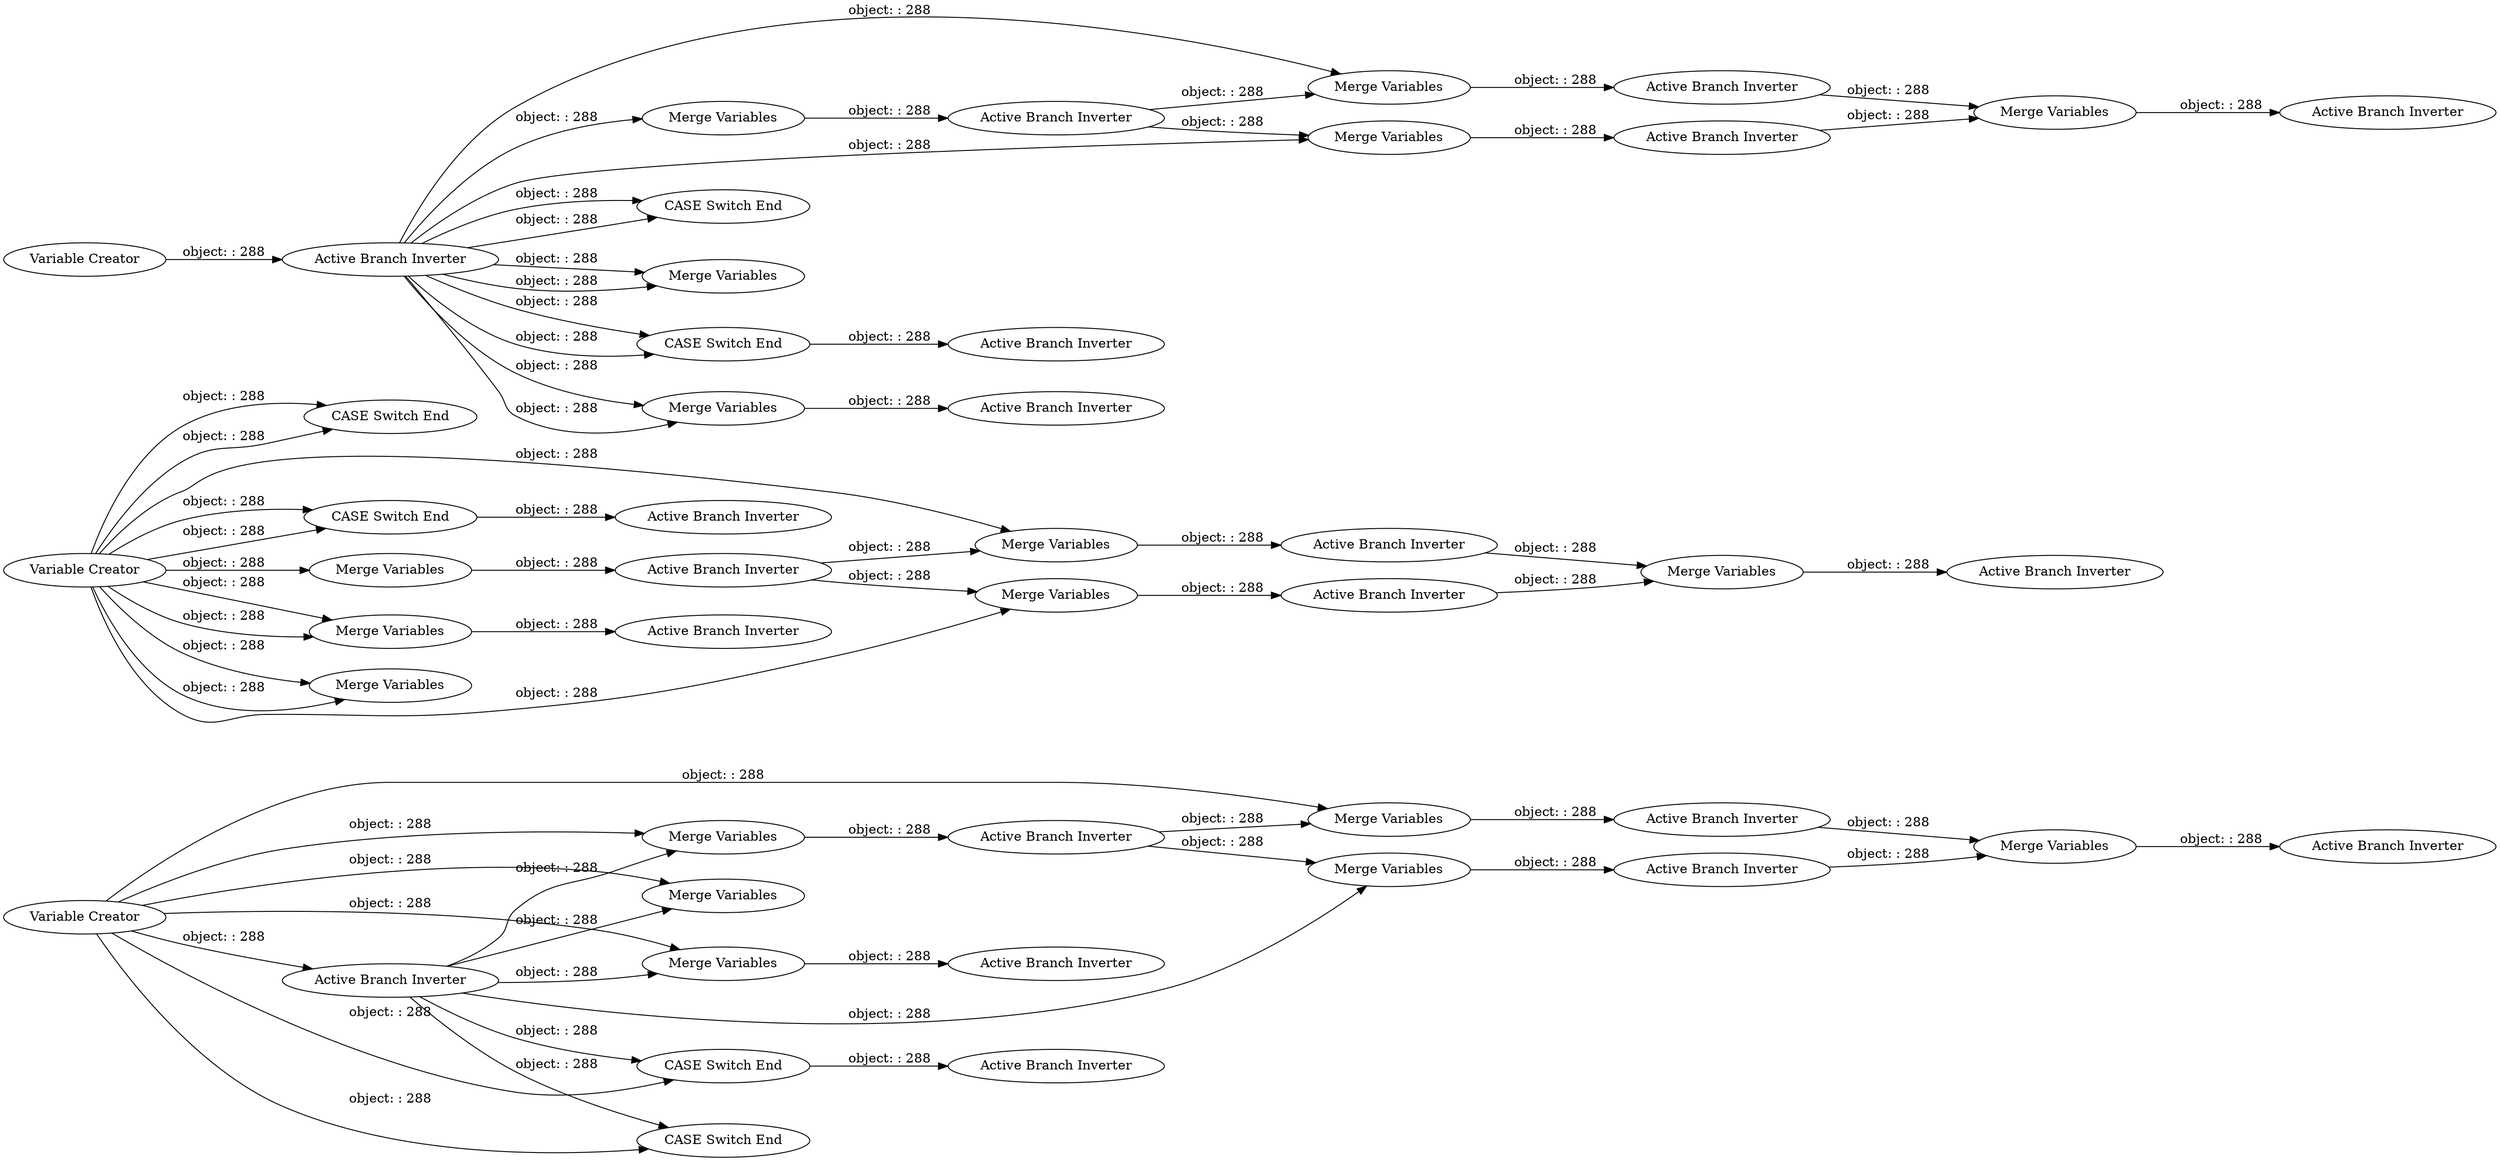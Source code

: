 digraph {
	"-8611060146235713976_7" [label="Merge Variables"]
	"-8611060146235713976_6" [label="Merge Variables"]
	"-953494357767355268_9" [label="Merge Variables"]
	"-8611060146235713976_16" [label="Variable Creator"]
	"-9112144936306886308_9" [label="Merge Variables"]
	"-8611060146235713976_24" [label="Active Branch Inverter"]
	"-8611060146235713976_36" [label="Active Branch Inverter"]
	"-1411965465680831411_10" [label="Active Branch Inverter"]
	"9089721243078099485_9" [label="Merge Variables"]
	"-8611060146235713976_18" [label="CASE Switch End"]
	"-1411965465680831411_9" [label="Merge Variables"]
	"-8611060146235713976_20" [label="Active Branch Inverter"]
	"6037013761684470544_9" [label="Merge Variables"]
	"-8292163297354104789_9" [label="Merge Variables"]
	"-8611060146235713976_3" [label="CASE Switch End"]
	"-8611060146235713976_19" [label="CASE Switch End"]
	"-4461990036761178749_10" [label="Active Branch Inverter"]
	"-8611060146235713976_1" [label="Variable Creator"]
	"-8611060146235713976_8" [label="Active Branch Inverter"]
	"-8611060146235713976_34" [label="CASE Switch End"]
	"7237784509422362294_9" [label="Merge Variables"]
	"-8611060146235713976_37" [label="Merge Variables"]
	"2205975532421723089_10" [label="Active Branch Inverter"]
	"8834623004851640518_9" [label="Merge Variables"]
	"6037013761684470544_10" [label="Active Branch Inverter"]
	"-8611060146235713976_22" [label="Merge Variables"]
	"-8611060146235713976_5" [label="Active Branch Inverter"]
	"-8611060146235713976_21" [label="Merge Variables"]
	"3799986829054255997_9" [label="Merge Variables"]
	"6751349992095502594_10" [label="Active Branch Inverter"]
	"-4461990036761178749_9" [label="Merge Variables"]
	"-9112144936306886308_10" [label="Active Branch Inverter"]
	"-8611060146235713976_4" [label="CASE Switch End"]
	"-8611060146235713976_29" [label="Active Branch Inverter"]
	"-8611060146235713976_35" [label="CASE Switch End"]
	"3799986829054255997_10" [label="Active Branch Inverter"]
	"2205975532421723089_9" [label="Merge Variables"]
	"7237784509422362294_10" [label="Active Branch Inverter"]
	"-953494357767355268_10" [label="Active Branch Inverter"]
	"6751349992095502594_9" [label="Merge Variables"]
	"9089721243078099485_10" [label="Active Branch Inverter"]
	"-8292163297354104789_10" [label="Active Branch Inverter"]
	"-8611060146235713976_2" [label="Active Branch Inverter"]
	"-8611060146235713976_38" [label="Merge Variables"]
	"-8611060146235713976_39" [label="Active Branch Inverter"]
	"-8611060146235713976_40" [label="Variable Creator"]
	"8834623004851640518_10" [label="Active Branch Inverter"]
	"-8611060146235713976_2" -> "-8611060146235713976_4" [label="object: : 288"]
	"-953494357767355268_9" -> "-953494357767355268_10" [label="object: : 288"]
	"-8611060146235713976_39" -> "-8611060146235713976_34" [label="object: : 288"]
	"3799986829054255997_10" -> "6751349992095502594_9" [label="object: : 288"]
	"2205975532421723089_9" -> "2205975532421723089_10" [label="object: : 288"]
	"6037013761684470544_9" -> "6037013761684470544_10" [label="object: : 288"]
	"-8611060146235713976_39" -> "-8611060146235713976_38" [label="object: : 288"]
	"-8611060146235713976_40" -> "-8611060146235713976_39" [label="object: : 288"]
	"-1411965465680831411_9" -> "-1411965465680831411_10" [label="object: : 288"]
	"-8611060146235713976_16" -> "-4461990036761178749_9" [label="object: : 288"]
	"7237784509422362294_9" -> "7237784509422362294_10" [label="object: : 288"]
	"-8611060146235713976_39" -> "-8292163297354104789_9" [label="object: : 288"]
	"-8611060146235713976_2" -> "-8611060146235713976_3" [label="object: : 288"]
	"-1411965465680831411_10" -> "6037013761684470544_9" [label="object: : 288"]
	"-8611060146235713976_16" -> "-8611060146235713976_18" [label="object: : 288"]
	"-8611060146235713976_16" -> "-8611060146235713976_19" [label="object: : 288"]
	"-8611060146235713976_16" -> "-8611060146235713976_22" [label="object: : 288"]
	"-8611060146235713976_2" -> "3799986829054255997_9" [label="object: : 288"]
	"-8611060146235713976_1" -> "-8611060146235713976_4" [label="object: : 288"]
	"-8611060146235713976_16" -> "-1411965465680831411_9" [label="object: : 288"]
	"-8611060146235713976_16" -> "-8611060146235713976_21" [label="object: : 288"]
	"-4461990036761178749_9" -> "-4461990036761178749_10" [label="object: : 288"]
	"-8611060146235713976_2" -> "-8611060146235713976_6" [label="object: : 288"]
	"-8611060146235713976_1" -> "6751349992095502594_9" [label="object: : 288"]
	"8834623004851640518_9" -> "8834623004851640518_10" [label="object: : 288"]
	"-8611060146235713976_38" -> "-8611060146235713976_29" [label="object: : 288"]
	"-4461990036761178749_10" -> "6037013761684470544_9" [label="object: : 288"]
	"-8611060146235713976_39" -> "-9112144936306886308_9" [label="object: : 288"]
	"-8611060146235713976_1" -> "-8611060146235713976_3" [label="object: : 288"]
	"-8611060146235713976_16" -> "-8611060146235713976_18" [label="object: : 288"]
	"6751349992095502594_9" -> "6751349992095502594_10" [label="object: : 288"]
	"-8611060146235713976_7" -> "-8611060146235713976_8" [label="object: : 288"]
	"-8611060146235713976_4" -> "-8611060146235713976_5" [label="object: : 288"]
	"-8611060146235713976_22" -> "-8611060146235713976_24" [label="object: : 288"]
	"-8611060146235713976_19" -> "-8611060146235713976_20" [label="object: : 288"]
	"7237784509422362294_10" -> "-4461990036761178749_9" [label="object: : 288"]
	"-8611060146235713976_39" -> "-8611060146235713976_35" [label="object: : 288"]
	"-8611060146235713976_1" -> "-8611060146235713976_6" [label="object: : 288"]
	"9089721243078099485_9" -> "9089721243078099485_10" [label="object: : 288"]
	"-9112144936306886308_9" -> "-9112144936306886308_10" [label="object: : 288"]
	"-8611060146235713976_16" -> "7237784509422362294_9" [label="object: : 288"]
	"-9112144936306886308_10" -> "8834623004851640518_9" [label="object: : 288"]
	"-953494357767355268_10" -> "2205975532421723089_9" [label="object: : 288"]
	"-8611060146235713976_16" -> "-8611060146235713976_21" [label="object: : 288"]
	"7237784509422362294_10" -> "-1411965465680831411_9" [label="object: : 288"]
	"-8611060146235713976_2" -> "-953494357767355268_9" [label="object: : 288"]
	"-8611060146235713976_39" -> "-8611060146235713976_37" [label="object: : 288"]
	"-8611060146235713976_16" -> "-8611060146235713976_19" [label="object: : 288"]
	"-8292163297354104789_9" -> "-8292163297354104789_10" [label="object: : 288"]
	"-8611060146235713976_1" -> "-8611060146235713976_2" [label="object: : 288"]
	"-8611060146235713976_1" -> "3799986829054255997_9" [label="object: : 288"]
	"-8611060146235713976_2" -> "-8611060146235713976_7" [label="object: : 288"]
	"-8611060146235713976_35" -> "-8611060146235713976_36" [label="object: : 288"]
	"-8611060146235713976_39" -> "-8611060146235713976_35" [label="object: : 288"]
	"9089721243078099485_10" -> "-8292163297354104789_9" [label="object: : 288"]
	"-8611060146235713976_39" -> "-8611060146235713976_38" [label="object: : 288"]
	"3799986829054255997_9" -> "3799986829054255997_10" [label="object: : 288"]
	"-8292163297354104789_10" -> "8834623004851640518_9" [label="object: : 288"]
	"3799986829054255997_10" -> "-953494357767355268_9" [label="object: : 288"]
	"6751349992095502594_10" -> "2205975532421723089_9" [label="object: : 288"]
	"-8611060146235713976_39" -> "-8611060146235713976_37" [label="object: : 288"]
	"-8611060146235713976_16" -> "-8611060146235713976_22" [label="object: : 288"]
	"9089721243078099485_10" -> "-9112144936306886308_9" [label="object: : 288"]
	"-8611060146235713976_39" -> "9089721243078099485_9" [label="object: : 288"]
	"-8611060146235713976_39" -> "-8611060146235713976_34" [label="object: : 288"]
	"-8611060146235713976_1" -> "-8611060146235713976_7" [label="object: : 288"]
	rankdir=LR
}

